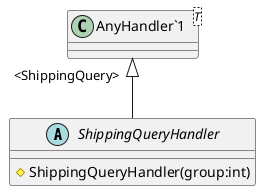 @startuml
abstract class ShippingQueryHandler {
    # ShippingQueryHandler(group:int)
}
class "AnyHandler`1"<T> {
}
"AnyHandler`1" "<ShippingQuery>" <|-- ShippingQueryHandler
@enduml
